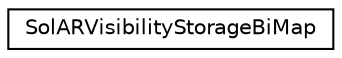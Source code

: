 digraph "Graphical Class Hierarchy"
{
  edge [fontname="Helvetica",fontsize="10",labelfontname="Helvetica",labelfontsize="10"];
  node [fontname="Helvetica",fontsize="10",shape=record];
  rankdir="LR";
  Node0 [label="SolARVisibilityStorageBiMap",height=0.2,width=0.4,color="black", fillcolor="white", style="filled",URL="$class_sol_a_r_visibility_storage_bi_map.html",tooltip="A storage component to store with persistence the visibility between keypoints and 3D points..."];
}
